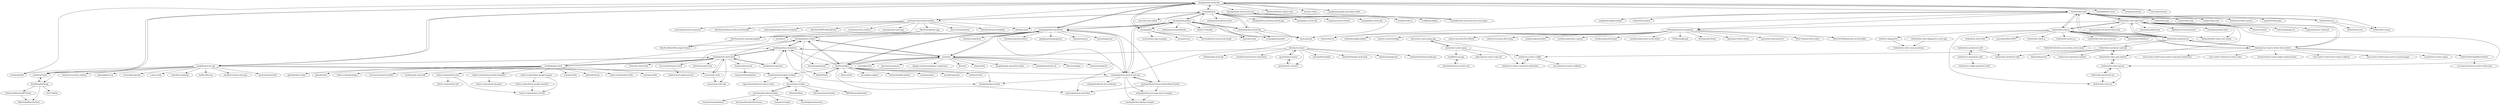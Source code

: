 digraph G {
"slackapi/node-slack-sdk" -> "slackapi/bolt-js"
"slackapi/node-slack-sdk" -> "slackapi/bolt"
"slackapi/node-slack-sdk" -> "mishk0/slack-bot-api"
"slackapi/node-slack-sdk" -> "smallwins/slack"
"slackapi/node-slack-sdk" -> "slackapi/node-slack-events-api"
"slackapi/node-slack-sdk" -> "slackapi/python-slackclient"
"slackapi/node-slack-sdk" -> "howdyai/botkit" ["e"=1]
"slackapi/node-slack-sdk" -> "firebase/firebase-admin-node" ["e"=1]
"slackapi/node-slack-sdk" -> "aws/aws-sdk-js" ["e"=1]
"slackapi/node-slack-sdk" -> "raycharius/slack-block-builder"
"slackapi/node-slack-sdk" -> "googleapis/google-api-nodejs-client" ["e"=1]
"slackapi/node-slack-sdk" -> "twilio/twilio-node"
"slackapi/node-slack-sdk" -> "slackapi/hubot-slack" ["e"=1]
"slackapi/node-slack-sdk" -> "integrations/slack" ["e"=1]
"slackapi/node-slack-sdk" -> "winstonjs/winston" ["e"=1]
"slackhq/hubot-slack" -> "slackhq/node-slack-client"
"slackhq/hubot-slack" -> "github/hubot-scripts" ["e"=1]
"slackhq/hubot-slack" -> "github/hubot" ["e"=1]
"slackhq/hubot-slack" -> "hubot-scripts/hubot-heroku-keepalive"
"slackhq/hubot-slack" -> "hubot-scripts/packages"
"slackhq/hubot-slack" -> "hubot-scripts/hubot-auth"
"slackhq/hubot-slack" -> "hubot-scripts/hubot-google-images"
"slackhq/hubot-slack" -> "stevenosloan/slack-notifier" ["e"=1]
"slackhq/hubot-slack" -> "slackhq/python-slackclient"
"slackhq/hubot-slack" -> "slackhq/node-slack-sdk"
"slackhq/hubot-slack" -> "rauchg/slackin" ["e"=1]
"slackhq/hubot-slack" -> "slackhq/python-rtmbot"
"slackhq/hubot-slack" -> "github/brubeck" ["e"=1]
"slackhq/hubot-slack" -> "hubot-scripts/hubot-trello"
"slackhq/hubot-slack" -> "etsy/opsweekly" ["e"=1]
"slackapi/python-slackclient" -> "slackapi/python-slack-events-api"
"slackapi/python-slackclient" -> "os/slacker"
"slackapi/python-slackclient" -> "lins05/slackbot"
"slackapi/python-slackclient" -> "slackapi/Slack-Python-Onboarding-Tutorial"
"slackapi/python-slackclient" -> "mattmakai/slack-starterbot"
"slackapi/python-slackclient" -> "slackapi/python-rtmbot"
"slackapi/python-slackclient" -> "slackhq/python-rtmbot"
"slackapi/python-slackclient" -> "slackapi/bolt-python"
"slackapi/python-slackclient" -> "theskumar/python-dotenv" ["e"=1]
"slackapi/python-slackclient" -> "graphql-python/graphene" ["e"=1]
"slackapi/python-slackclient" -> "slackapi/node-slack-sdk"
"slackapi/python-slackclient" -> "sdispater/poetry" ["e"=1]
"slackapi/python-slackclient" -> "burnash/gspread" ["e"=1]
"slackapi/python-slackclient" -> "boto/boto3" ["e"=1]
"slackapi/python-slackclient" -> "timothycrosley/isort" ["e"=1]
"twilio/twilio-node" -> "twilio/twilio-java"
"twilio/twilio-node" -> "sendgrid/sendgrid-nodejs" ["e"=1]
"twilio/twilio-node" -> "twilio/twilio-python" ["e"=1]
"twilio/twilio-node" -> "twilio/twilio-video.js"
"twilio/twilio-node" -> "twilio/video-quickstart-js"
"twilio/twilio-node" -> "twilio-labs/function-templates"
"twilio/twilio-node" -> "twilio/twilio-php" ["e"=1]
"twilio/twilio-node" -> "twilio/twilio-csharp" ["e"=1]
"twilio/twilio-node" -> "twilio/twilio-ruby" ["e"=1]
"twilio/twilio-node" -> "stripe/stripe-node" ["e"=1]
"twilio/twilio-node" -> "kwhinnery/twilio-express"
"twilio/twilio-node" -> "andris9/Nodemailer" ["e"=1]
"twilio/twilio-node" -> "twilio/twilio-cli"
"twilio/twilio-node" -> "slackapi/node-slack-sdk"
"twilio/twilio-node" -> "twilio/twilio-video-app-react"
"slackapi/bolt-python" -> "slackapi/python-slack-sdk"
"slackapi/bolt-python" -> "slackapi/python-slack-events-api"
"slackapi/bolt-python" -> "slackapi/bolt-js"
"slackapi/bolt-python" -> "nicklambourne/slackblocks"
"slackapi/bolt-python" -> "slackapi/python-slackclient"
"slackapi/bolt-python" -> "slack-go/slack" ["e"=1]
"slackapi/bolt-python" -> "scrapinghub/slackbot"
"slackapi/bolt-python" -> "Ambro17/slackify"
"slackapi/bolt-python" -> "slackapi/bolt"
"karan/slack-overflow" -> "IBM-Bluemix/phonebot"
"karan/slack-overflow" -> "benchmarkstudios/slackbox"
"karan/slack-overflow" -> "brandonshin/slackbot-workout"
"karan/slack-overflow" -> "wilbertliu/Mata"
"karan/slack-overflow" -> "ellisonleao/slack-howdoi"
"karan/slack-overflow" -> "slackhq/python-slackclient"
"lins05/slackbot" -> "slackapi/python-slackclient"
"lins05/slackbot" -> "os/slacker"
"lins05/slackbot" -> "slackhq/python-rtmbot"
"lins05/slackbot" -> "llimllib/limbo"
"lins05/slackbot" -> "slackhq/python-slackclient"
"lins05/slackbot" -> "slackapi/python-slack-events-api"
"lins05/slackbot" -> "mattmakai/slack-starterbot"
"lins05/slackbot" -> "errbotio/errbot" ["e"=1]
"lins05/slackbot" -> "slackapi/python-rtmbot"
"lins05/slackbot" -> "skoczen/will"
"lins05/slackbot" -> "pyconjp/pyconjpbot"
"lins05/slackbot" -> "fsalum/slackbot-python"
"lins05/slackbot" -> "brandonshin/slackbot-workout"
"lins05/slackbot" -> "awslabs/chalice" ["e"=1]
"lins05/slackbot" -> "mocobeta/janome" ["e"=1]
"os/slacker" -> "slackapi/python-slackclient"
"os/slacker" -> "lins05/slackbot"
"os/slacker" -> "slackhq/python-slackclient"
"os/slacker" -> "slackhq/python-rtmbot"
"os/slacker" -> "loisaidasam/pyslack"
"os/slacker" -> "getsentry/responses" ["e"=1]
"os/slacker" -> "django-compressor/django-compressor" ["e"=1]
"os/slacker" -> "kn/slack"
"os/slacker" -> "nlopes/slack" ["e"=1]
"os/slacker" -> "google/google-api-python-client" ["e"=1]
"os/slacker" -> "juanpabloaj/slacker-cli"
"os/slacker" -> "slackapi/python-slack-events-api"
"os/slacker" -> "Miserlou/Zappa" ["e"=1]
"os/slacker" -> "tomchristie/apistar" ["e"=1]
"os/slacker" -> "mitsuhiko/click" ["e"=1]
"slackapi/bolt" -> "slackapi/node-slack-sdk"
"slackapi/bolt" -> "seratch/slack-app-examples"
"slackapi/bolt" -> "speee/jsx-slack"
"slackapi/bolt" -> "slackapi/steno"
"slackapi/bolt" -> "decomoji/slack-reaction-decomoji"
"slackapi/python-slack-sdk" -> "slackapi/bolt-python"
"slackapi/python-slack-sdk" -> "scrapinghub/slackbot"
"slackapi/python-slack-sdk" -> "slackapi/python-slack-events-api"
"slackapi/python-slack-sdk" -> "slackapi/bolt-js"
"slackapi/python-slack-sdk" -> "slack-go/slack" ["e"=1]
"slackapi/bolt-js" -> "slackapi/node-slack-sdk"
"slackapi/bolt-js" -> "raycharius/slack-block-builder"
"slackapi/bolt-js" -> "yhatt/jsx-slack"
"slackapi/bolt-js" -> "slackapi/bolt-python"
"slackapi/bolt-js" -> "slackapi/slack-github-action" ["e"=1]
"slackapi/bolt-js" -> "speee/jsx-slack"
"slackapi/bolt-js" -> "slackapi/python-slack-sdk"
"slackapi/bolt-js" -> "slackapi/bolt-js-getting-started-app"
"slackapi/bolt-js" -> "slackapi/java-slack-sdk"
"slackapi/bolt-js" -> "supermacro/neverthrow" ["e"=1]
"slackapi/bolt-js" -> "slack-go/slack" ["e"=1]
"slackapi/bolt-js" -> "slackapi/deno-slack-sdk"
"slackapi/bolt-js" -> "octokit/octokit.js" ["e"=1]
"slackapi/bolt-js" -> "scaffdog/scaffdog"
"slackapi/bolt-js" -> "zenn-dev/zenn-editor" ["e"=1]
"twilio/twilio-video-app-ios" -> "twilio/twilio-video-app-android"
"twilio/twilio-video-app-ios" -> "twilio/video-quickstart-ios"
"twilio/twilio-video-app-ios" -> "twilio/twilio-video-ios"
"raycharius/slack-block-builder" -> "yhatt/jsx-slack"
"raycharius/slack-block-builder" -> "slackapi/bolt-js"
"raycharius/slack-block-builder" -> "MacPaw/sentry-monolog-adapter"
"raycharius/slack-block-builder" -> "raycharius/clean-redirect"
"raycharius/slack-block-builder" -> "MacPaw/together-app"
"raycharius/slack-block-builder" -> "slackapi/node-tasks-app"
"raycharius/slack-block-builder" -> "slava13/Symbolicator"
"raycharius/slack-block-builder" -> "MacPaw/browser-deeplink"
"raycharius/slack-block-builder" -> "seratch/slack-bolt-extensions"
"raycharius/slack-block-builder" -> "MacPaw/symfony-health-check-bundle"
"raycharius/slack-block-builder" -> "slack-samples/deno-starter-template"
"raycharius/slack-block-builder" -> "MacPaw/FMPFeedbackForm"
"sgratzl/slack-cleaner" -> "sgratzl/slack_cleaner2"
"sgratzl/slack-cleaner" -> "kfei/slack-cleaner"
"mishk0/slack-bot-api" -> "slackapi/node-slack-sdk"
"mishk0/slack-bot-api" -> "astoilkov/console.message" ["e"=1]
"mishk0/slack-bot-api" -> "lmammino/norrisbot"
"mishk0/slack-bot-api" -> "bradtraversy/slack_jokebot"
"mishk0/slack-bot-api" -> "slackhq/node-slack-client"
"mishk0/slack-bot-api" -> "smallwins/slack"
"mishk0/slack-bot-api" -> "howdyai/botkit" ["e"=1]
"mishk0/slack-bot-api" -> "xoxco/node-slack"
"mishk0/slack-bot-api" -> "BeepBoopHQ/slapp"
"mishk0/slack-bot-api" -> "lapwinglabs/x-ray" ["e"=1]
"mishk0/slack-bot-api" -> "brandonshin/slackbot-workout"
"mishk0/slack-bot-api" -> "rschmukler/agenda" ["e"=1]
"mishk0/slack-bot-api" -> "s-a/iron-node" ["e"=1]
"mishk0/slack-bot-api" -> "staltz/flux-challenge" ["e"=1]
"mishk0/slack-bot-api" -> "loadfive/Knwl.js" ["e"=1]
"twilio/twilio-video-app-react" -> "twilio/twilio-video.js"
"twilio/twilio-video-app-react" -> "twilio/video-quickstart-js"
"twilio/twilio-video-app-react" -> "twilio/twilio-video-app-ios"
"twilio/twilio-video-app-react" -> "twilio/twilio-video-app-android"
"twilio/twilio-video-app-react" -> "philnash/twilio-video-react-hooks"
"twilio/twilio-video-app-react" -> "blackuy/react-native-twilio-video-webrtc"
"twilio/twilio-video-app-react" -> "twilio-labs/function-templates"
"twilio/twilio-video-app-react" -> "stemmlerjs/ddd-forum" ["e"=1]
"twilio/twilio-video-app-react" -> "algolia/react-instantsearch" ["e"=1]
"twilio/twilio-video-app-react" -> "twilio/twilio-node"
"twilio/twilio-video-app-react" -> "stemmlerjs/white-label" ["e"=1]
"twilio/twilio-video-app-react" -> "Swizec/useAuth" ["e"=1]
"twilio/twilio-video-app-react" -> "twilio-labs/plugin-rtc"
"twilio/twilio-video-app-react" -> "nguymin4/react-videocall" ["e"=1]
"twilio/twilio-video-app-react" -> "ianramzy/decentralized-video-chat" ["e"=1]
"blackuy/react-native-twilio-video-webrtc" -> "react-native-webrtc/react-native-callkeep" ["e"=1]
"blackuy/react-native-twilio-video-webrtc" -> "react-native-webrtc/react-native-incall-manager" ["e"=1]
"blackuy/react-native-twilio-video-webrtc" -> "syanbo/react-native-agora" ["e"=1]
"blackuy/react-native-twilio-video-webrtc" -> "react-native-webrtc/react-native-voip-push-notification" ["e"=1]
"blackuy/react-native-twilio-video-webrtc" -> "twilio/TwilioChatJsReactNative"
"blackuy/react-native-twilio-video-webrtc" -> "twilio/video-quickstart-js"
"blackuy/react-native-twilio-video-webrtc" -> "react-native-video/react-native-video" ["e"=1]
"blackuy/react-native-twilio-video-webrtc" -> "invertase/react-native-apple-authentication" ["e"=1]
"blackuy/react-native-twilio-video-webrtc" -> "twilio/twilio-video.js"
"blackuy/react-native-twilio-video-webrtc" -> "ianlin/react-native-callkit"
"blackuy/react-native-twilio-video-webrtc" -> "twilio/twilio-video-app-react"
"brandonshin/slackbot-workout" -> "karan/slack-overflow"
"brandonshin/slackbot-workout" -> "wgpsutherland/slack-connect-4-bot" ["e"=1]
"twilio/twilio-java" -> "twilio/twilio-node"
"twilio/twilio-java" -> "twilio/starter-java"
"twilio/twilio-java" -> "twilio/twilio-csharp" ["e"=1]
"smallwins/slack" -> "slackapi/node-slack-sdk"
"smallwins/slack" -> "BeepBoopHQ/slapp"
"slackhq/slack-api-docs" -> "slackhq/python-slackclient"
"slackhq/slack-api-docs" -> "slackhq/node-slack-client"
"slackapi/python-slack-events-api" -> "slackapi/python-slackclient"
"slackapi/python-slack-events-api" -> "slackapi/python-rtmbot"
"slackapi/python-slack-events-api" -> "slackapi/python-message-menu-example"
"slackapi/python-slack-events-api" -> "slackapi/python-dialog-example"
"slackapi/python-slack-events-api" -> "slackapi/bolt-python"
"slackapi/python-slack-events-api" -> "slackapi/Slack-Python-Onboarding-Tutorial"
"slackapi/python-slack-events-api" -> "slackapi/build-this-bot-workshop"
"twilio/video-quickstart-ios" -> "twilio/twilio-video-app-ios"
"twilio/video-quickstart-ios" -> "twilio/twilio-video-ios"
"llimllib/limbo" -> "lins05/slackbot"
"BeepBoopHQ/slapp" -> "RobotsAndPencils/RPClarity"
"BeepBoopHQ/slapp" -> "RobotsAndPencils/Astro"
"BeepBoopHQ/slapp" -> "fed135/Kalm" ["e"=1]
"BeepBoopHQ/slapp" -> "smallwins/slack"
"kfei/slack-cleaner" -> "sgratzl/slack-cleaner"
"kfei/slack-cleaner" -> "sgratzl/slack_cleaner2"
"kfei/slack-cleaner" -> "os/slacker"
"kfei/slack-cleaner" -> "petergoldstein/dalli" ["e"=1]
"kfei/slack-cleaner" -> "chriseldredge/git-slack-hook"
"kfei/slack-cleaner" -> "lambtron/emojipacks" ["e"=1]
"kfei/slack-cleaner" -> "coinbase/terraform-landscape" ["e"=1]
"kfei/slack-cleaner" -> "Ullink/simple-slack-api" ["e"=1]
"kfei/slack-cleaner" -> "outsideris/slack-invite-automation" ["e"=1]
"twilio/voice-quickstart-swift" -> "twilio/voice-callkit-quickstart-swift"
"twilio/voice-quickstart-swift" -> "twilio/video-quickstart-swift"
"slackhq/python-slackclient" -> "slackhq/python-rtmbot"
"slackhq/python-slackclient" -> "os/slacker"
"slackhq/python-slackclient" -> "loisaidasam/pyslack"
"slackhq/python-slackclient" -> "slackhq/slack-api-docs"
"slackhq/python-slackclient" -> "slackhq/node-slack-client"
"twilio/TwilioChatJsReactNative" -> "ccm-innovation/react-native-twilio-chat"
"twilio-labs/function-templates" -> "twilio/twilio-cli"
"twilio-labs/function-templates" -> "twilio/flex-plugin-builder"
"twilio-labs/function-templates" -> "andrew-lovato/ChatApp"
"twilio-labs/function-templates" -> "andrew-lovato/In-Your-Words"
"twilio-labs/function-templates" -> "andrew-lovato/my-life-in-data"
"twilio-labs/function-templates" -> "noodlemonkey/Dockter"
"twilio-labs/function-templates" -> "noodlemonkey/time-capsule"
"twilio-labs/function-templates" -> "noodlemonkey/devDepot"
"twilio-labs/function-templates" -> "noodlemonkey/whos-on-the-ballot"
"twilio-labs/function-templates" -> "CSPikachu/Job-Jab"
"twilio-labs/function-templates" -> "devDepot/devDepot"
"twilio-labs/function-templates" -> "opennoise1/fellow-finder"
"twilio-labs/function-templates" -> "opennoise1/petrospective"
"twilio-labs/function-templates" -> "MLD-Team/my-life-in-data"
"twilio-labs/function-templates" -> "WhosOnTheBallot/whos-on-the-ballot"
"ianlin/react-native-callkit" -> "ianlin/react-native-voip-push-notification"
"ianlin/react-native-callkit" -> "wazo-pbx/react-native-callkeep"
"benchmarkstudios/slackbox" -> "crispymtn/crispyfi"
"benchmarkstudios/slackbox" -> "karan/slack-overflow"
"benchmarkstudios/slackbox" -> "smashingboxes/maestro"
"benchmarkstudios/slackbox" -> "rvinluan/slack-pokemon" ["e"=1]
"benchmarkstudios/slackbox" -> "benchmarkstudios/barebones"
"twilio/video-quickstart-js" -> "twilio/twilio-video.js"
"twilio/video-quickstart-js" -> "twilio/twilio-video-app-react"
"twilio/video-quickstart-js" -> "TwilioDevEd/video-access-token-server-node"
"twilio/video-quickstart-js" -> "twilio/video-quickstart-android"
"twilio/video-quickstart-js" -> "twilio/twilio-node"
"twilio/video-quickstart-js" -> "blackuy/react-native-twilio-video-webrtc"
"twilio/twilio-video-app-android" -> "twilio/twilio-video-app-ios"
"twilio/twilio-video-app-android" -> "twilio/video-quickstart-android"
"datso/react-native-pjsip" -> "datso/react-native-pjsip-app"
"datso/react-native-pjsip" -> "tariq86/rn-sip-app"
"datso/react-native-pjsip" -> "ajith-ab/react-native-voip-call" ["e"=1]
"datso/react-native-pjsip" -> "ianlin/react-native-callkit"
"twilio/video-quickstart-swift" -> "twilio/voice-quickstart-swift"
"twilio/video-quickstart-swift" -> "twilio/video-quickstart-objc"
"xoxco/node-slack" -> "clonn/slack-node-sdk"
"xoxco/node-slack" -> "slackhq/node-slack-client"
"slackapi/node-slack-interactive-messages" -> "slackapi/node-slack-events-api"
"slackhq/node-slack-client" -> "slackhq/hubot-slack"
"slackhq/node-slack-client" -> "slackhq/python-slackclient"
"slackhq/node-slack-client" -> "xoxco/node-slack"
"slackhq/node-slack-client" -> "slackhq/slack-api-docs"
"slackhq/node-slack-client" -> "clonn/slack-node-sdk"
"slackhq/node-slack-client" -> "l12s/node-slack-client"
"slackhq/node-slack-client" -> "slackhq/python-rtmbot"
"slackhq/node-slack-client" -> "silentrob/superscript" ["e"=1]
"slackhq/node-slack-client" -> "tinyspeck/hammock"
"slackhq/node-slack-client" -> "mccreath/isitup-for-slack"
"slackhq/node-slack-client" -> "mishk0/slack-bot-api"
"sgratzl/slack_cleaner2" -> "sgratzl/slack-cleaner"
"twilio/video-quickstart-android" -> "twilio/twilio-video-app-android"
"twilio/video-quickstart-android" -> "twilio/voice-quickstart-android"
"twilio/video-quickstart-android" -> "twilio/audioswitch"
"twilio/video-quickstart-android" -> "twilio/video-quickstart-objc"
"slackapi/node-slack-events-api" -> "slackapi/node-slack-interactive-messages"
"twilio/twilio-video.js" -> "twilio/video-quickstart-js"
"twilio/twilio-video.js" -> "twilio/twilio-video-app-react"
"twilio/twilio-video.js" -> "twilio/twilio-webrtc.js"
"twilio/twilio-video.js" -> "twilio/twilio-video-processors.js"
"twilio/twilio-video.js" -> "twilio/twilio-node"
"twilio/twilio-video.js" -> "twilio/rtc-diagnostics"
"twilio/twilio-video.js" -> "blackuy/react-native-twilio-video-webrtc"
"twilio/twilio-video.js" -> "kimobrian/TwilioReact"
"twilio/twilio-video.js" -> "twilio/twilio-video-ios"
"twilio/twilio-video.js" -> "philnash/twilio-video-react-hooks"
"twilio/twilio-video.js" -> "twilio/draw-with-twilio"
"twilio/twilio-video.js" -> "muaz-khan/DetectRTC" ["e"=1]
"twilio/twilio-video.js" -> "twilio/twilio-client.js"
"MacPaw/together-app" -> "MacPaw/sentry-monolog-adapter"
"MacPaw/together-app" -> "MacPaw/BehatMessengerContext"
"mccreath/isitup-for-slack" -> "codeforamerica/glossary-bot"
"slackapi/Slack-Python-Onboarding-Tutorial" -> "mattmakai/slack-starterbot"
"slackapi/Slack-Python-Onboarding-Tutorial" -> "slackapi/python-slack-events-api"
"slackapi/Slack-Python-Onboarding-Tutorial" -> "slackapi/python-message-menu-example"
"slackapi/python-message-menu-example" -> "slackapi/python-dialog-example"
"RobotsAndPencils/RPClarity" -> "RobotsAndPencils/Astro"
"slackhq/python-rtmbot" -> "slackhq/python-slackclient"
"slackhq/python-rtmbot" -> "lins05/slackbot"
"slackhq/python-rtmbot" -> "llimllib/limbo"
"slackhq/python-rtmbot" -> "os/slacker"
"hubot-scripts/hubot-auth" -> "hubot-scripts/hubot-tell"
"hubot-scripts/hubot-auth" -> "hubot-scripts/hubot-youtube"
"tinyspeck/hammock" -> "tinyspeck/SlackApiDocs"
"florindumitru/react-native-sip" -> "tariq86/rn-sip-app"
"hubot-scripts/hubot-google-images" -> "hubot-scripts/hubot-google-translate"
"hubot-scripts/hubot-google-images" -> "hubot-scripts/hubot-youtube"
"hubot-scripts/hubot-google-translate" -> "hubot-scripts/hubot-youtube"
"hubot-scripts/hubot-heroku-keepalive" -> "hubot-scripts/hubot-plusplus"
"datso/react-native-pjsip-app" -> "datso/react-native-pjsip"
"datso/react-native-pjsip-app" -> "ianlin/react-native-voip-push-notification"
"tariq86/rn-sip-app" -> "florindumitru/react-native-sip"
"ianlin/react-native-voip-push-notification" -> "ianlin/react-native-callkit"
"MacPaw/sentry-monolog-adapter" -> "MacPaw/BehatMessengerContext"
"twilio/rtc-diagnostics" -> "twilio/twilio-video-room-monitor.js"
"twilio/twilio-video-diagnostics-react-app" -> "twilio/twilio-video-room-monitor.js"
"slackapi/node-slack-sdk" ["l"="23.647,1.885"]
"slackapi/bolt-js" ["l"="23.69,1.973"]
"slackapi/bolt" ["l"="23.659,1.924"]
"mishk0/slack-bot-api" ["l"="23.721,1.782"]
"smallwins/slack" ["l"="23.656,1.823"]
"slackapi/node-slack-events-api" ["l"="23.599,1.866"]
"slackapi/python-slackclient" ["l"="23.762,1.873"]
"howdyai/botkit" ["l"="30.258,28.306"]
"firebase/firebase-admin-node" ["l"="29.096,-30.415"]
"aws/aws-sdk-js" ["l"="25.235,-34.685"]
"raycharius/slack-block-builder" ["l"="23.639,2.001"]
"googleapis/google-api-nodejs-client" ["l"="28.994,-30.46"]
"twilio/twilio-node" ["l"="23.473,1.914"]
"slackapi/hubot-slack" ["l"="30.207,28.402"]
"integrations/slack" ["l"="-6.652,-1.533"]
"winstonjs/winston" ["l"="25.266,-34.612"]
"slackhq/hubot-slack" ["l"="23.913,1.768"]
"slackhq/node-slack-client" ["l"="23.837,1.742"]
"github/hubot-scripts" ["l"="9.252,-30.426"]
"github/hubot" ["l"="9.316,-30.536"]
"hubot-scripts/hubot-heroku-keepalive" ["l"="23.97,1.813"]
"hubot-scripts/packages" ["l"="23.939,1.74"]
"hubot-scripts/hubot-auth" ["l"="23.972,1.732"]
"hubot-scripts/hubot-google-images" ["l"="23.984,1.76"]
"stevenosloan/slack-notifier" ["l"="8.623,-30.716"]
"slackhq/python-slackclient" ["l"="23.837,1.77"]
"slackhq/node-slack-sdk" ["l"="23.959,1.779"]
"rauchg/slackin" ["l"="30.279,28.457"]
"slackhq/python-rtmbot" ["l"="23.832,1.805"]
"github/brubeck" ["l"="-15.516,-4.841"]
"hubot-scripts/hubot-trello" ["l"="23.931,1.801"]
"etsy/opsweekly" ["l"="-15.609,-4.836"]
"slackapi/python-slack-events-api" ["l"="23.782,1.908"]
"os/slacker" ["l"="23.792,1.805"]
"lins05/slackbot" ["l"="23.809,1.838"]
"slackapi/Slack-Python-Onboarding-Tutorial" ["l"="23.806,1.909"]
"mattmakai/slack-starterbot" ["l"="23.817,1.881"]
"slackapi/python-rtmbot" ["l"="23.794,1.877"]
"slackapi/bolt-python" ["l"="23.741,1.936"]
"theskumar/python-dotenv" ["l"="23.01,3.897"]
"graphql-python/graphene" ["l"="22.752,3.554"]
"sdispater/poetry" ["l"="22.934,3.903"]
"burnash/gspread" ["l"="22.897,4.314"]
"boto/boto3" ["l"="-9.202,-2.648"]
"timothycrosley/isort" ["l"="22.931,3.875"]
"twilio/twilio-java" ["l"="23.499,1.944"]
"sendgrid/sendgrid-nodejs" ["l"="25.301,-34.751"]
"twilio/twilio-python" ["l"="25.585,1.177"]
"twilio/twilio-video.js" ["l"="23.398,1.952"]
"twilio/video-quickstart-js" ["l"="23.418,1.941"]
"twilio-labs/function-templates" ["l"="23.432,1.85"]
"twilio/twilio-php" ["l"="-27.865,-41.095"]
"twilio/twilio-csharp" ["l"="26.481,16.391"]
"twilio/twilio-ruby" ["l"="8.755,-30.729"]
"stripe/stripe-node" ["l"="22.588,-31.772"]
"kwhinnery/twilio-express" ["l"="23.468,1.942"]
"andris9/Nodemailer" ["l"="11.847,-32.024"]
"twilio/twilio-cli" ["l"="23.461,1.873"]
"twilio/twilio-video-app-react" ["l"="23.402,1.912"]
"slackapi/python-slack-sdk" ["l"="23.735,1.966"]
"nicklambourne/slackblocks" ["l"="23.769,1.949"]
"slack-go/slack" ["l"="-13.403,1.416"]
"scrapinghub/slackbot" ["l"="23.758,1.985"]
"Ambro17/slackify" ["l"="23.782,1.974"]
"karan/slack-overflow" ["l"="23.801,1.657"]
"IBM-Bluemix/phonebot" ["l"="23.772,1.617"]
"benchmarkstudios/slackbox" ["l"="23.813,1.591"]
"brandonshin/slackbot-workout" ["l"="23.77,1.722"]
"wilbertliu/Mata" ["l"="23.836,1.628"]
"ellisonleao/slack-howdoi" ["l"="23.801,1.628"]
"llimllib/limbo" ["l"="23.852,1.841"]
"errbotio/errbot" ["l"="30.147,28.433"]
"skoczen/will" ["l"="23.757,1.83"]
"pyconjp/pyconjpbot" ["l"="23.833,1.858"]
"fsalum/slackbot-python" ["l"="23.852,1.869"]
"awslabs/chalice" ["l"="-9.388,-2.718"]
"mocobeta/janome" ["l"="25.56,31.716"]
"loisaidasam/pyslack" ["l"="23.805,1.771"]
"getsentry/responses" ["l"="22.844,3.802"]
"django-compressor/django-compressor" ["l"="25.795,1.176"]
"kn/slack" ["l"="23.856,1.811"]
"nlopes/slack" ["l"="-13.232,1.592"]
"google/google-api-python-client" ["l"="-7.285,-0.524"]
"juanpabloaj/slacker-cli" ["l"="23.764,1.776"]
"Miserlou/Zappa" ["l"="-9.307,-2.673"]
"tomchristie/apistar" ["l"="22.785,3.997"]
"mitsuhiko/click" ["l"="22.55,3.998"]
"seratch/slack-app-examples" ["l"="23.682,1.905"]
"speee/jsx-slack" ["l"="23.654,1.961"]
"slackapi/steno" ["l"="23.689,1.932"]
"decomoji/slack-reaction-decomoji" ["l"="23.608,1.936"]
"yhatt/jsx-slack" ["l"="23.667,2.006"]
"slackapi/slack-github-action" ["l"="-6.62,-1.519"]
"slackapi/bolt-js-getting-started-app" ["l"="23.695,2.002"]
"slackapi/java-slack-sdk" ["l"="23.723,2.039"]
"supermacro/neverthrow" ["l"="29.112,-27.104"]
"slackapi/deno-slack-sdk" ["l"="23.717,2.005"]
"octokit/octokit.js" ["l"="-5.959,-2.583"]
"scaffdog/scaffdog" ["l"="23.693,2.028"]
"zenn-dev/zenn-editor" ["l"="-10.742,-23.798"]
"twilio/twilio-video-app-ios" ["l"="23.338,1.918"]
"twilio/twilio-video-app-android" ["l"="23.347,1.96"]
"twilio/video-quickstart-ios" ["l"="23.313,1.909"]
"twilio/twilio-video-ios" ["l"="23.339,1.937"]
"MacPaw/sentry-monolog-adapter" ["l"="23.618,2.039"]
"raycharius/clean-redirect" ["l"="23.648,2.021"]
"MacPaw/together-app" ["l"="23.628,2.053"]
"slackapi/node-tasks-app" ["l"="23.606,2.022"]
"slava13/Symbolicator" ["l"="23.618,2.008"]
"MacPaw/browser-deeplink" ["l"="23.618,1.989"]
"seratch/slack-bolt-extensions" ["l"="23.652,2.037"]
"MacPaw/symfony-health-check-bundle" ["l"="23.638,2.031"]
"slack-samples/deno-starter-template" ["l"="23.626,2.021"]
"MacPaw/FMPFeedbackForm" ["l"="23.602,2.001"]
"sgratzl/slack-cleaner" ["l"="23.682,1.644"]
"sgratzl/slack_cleaner2" ["l"="23.695,1.624"]
"kfei/slack-cleaner" ["l"="23.699,1.678"]
"astoilkov/console.message" ["l"="10.286,-33.718"]
"lmammino/norrisbot" ["l"="23.702,1.743"]
"bradtraversy/slack_jokebot" ["l"="23.691,1.767"]
"xoxco/node-slack" ["l"="23.797,1.736"]
"BeepBoopHQ/slapp" ["l"="23.65,1.782"]
"lapwinglabs/x-ray" ["l"="14.08,-34.259"]
"rschmukler/agenda" ["l"="11.953,-32.009"]
"s-a/iron-node" ["l"="27.904,-18.798"]
"staltz/flux-challenge" ["l"="28.688,-32.099"]
"loadfive/Knwl.js" ["l"="10.465,-33.813"]
"philnash/twilio-video-react-hooks" ["l"="23.373,1.908"]
"blackuy/react-native-twilio-video-webrtc" ["l"="23.368,1.936"]
"stemmlerjs/ddd-forum" ["l"="27.406,-35.928"]
"algolia/react-instantsearch" ["l"="-51.538,5.687"]
"stemmlerjs/white-label" ["l"="27.381,-35.907"]
"Swizec/useAuth" ["l"="25.916,-25.904"]
"twilio-labs/plugin-rtc" ["l"="23.385,1.879"]
"nguymin4/react-videocall" ["l"="-32.19,-21.606"]
"ianramzy/decentralized-video-chat" ["l"="-32.075,-21.609"]
"react-native-webrtc/react-native-callkeep" ["l"="24.804,-29.325"]
"react-native-webrtc/react-native-incall-manager" ["l"="24.831,-29.327"]
"syanbo/react-native-agora" ["l"="25.002,-29.914"]
"react-native-webrtc/react-native-voip-push-notification" ["l"="24.836,-29.269"]
"twilio/TwilioChatJsReactNative" ["l"="23.309,1.954"]
"react-native-video/react-native-video" ["l"="24.666,-29.349"]
"invertase/react-native-apple-authentication" ["l"="24.778,-29.414"]
"ianlin/react-native-callkit" ["l"="23.27,1.916"]
"wgpsutherland/slack-connect-4-bot" ["l"="27.872,-18.811"]
"twilio/starter-java" ["l"="23.505,1.972"]
"slackhq/slack-api-docs" ["l"="23.867,1.74"]
"slackapi/python-message-menu-example" ["l"="23.808,1.934"]
"slackapi/python-dialog-example" ["l"="23.828,1.93"]
"slackapi/build-this-bot-workshop" ["l"="23.82,1.957"]
"RobotsAndPencils/RPClarity" ["l"="23.628,1.755"]
"RobotsAndPencils/Astro" ["l"="23.62,1.77"]
"fed135/Kalm" ["l"="9.841,-34.084"]
"petergoldstein/dalli" ["l"="8.66,-30.766"]
"chriseldredge/git-slack-hook" ["l"="23.646,1.655"]
"lambtron/emojipacks" ["l"="-17.112,-0.696"]
"coinbase/terraform-landscape" ["l"="-8.726,-1.082"]
"Ullink/simple-slack-api" ["l"="-5.267,-45.338"]
"outsideris/slack-invite-automation" ["l"="30.285,28.553"]
"twilio/voice-quickstart-swift" ["l"="23.274,2.117"]
"twilio/voice-callkit-quickstart-swift" ["l"="23.259,2.137"]
"twilio/video-quickstart-swift" ["l"="23.29,2.096"]
"ccm-innovation/react-native-twilio-chat" ["l"="23.281,1.966"]
"twilio/flex-plugin-builder" ["l"="23.414,1.806"]
"andrew-lovato/ChatApp" ["l"="23.445,1.837"]
"andrew-lovato/In-Your-Words" ["l"="23.412,1.845"]
"andrew-lovato/my-life-in-data" ["l"="23.418,1.834"]
"noodlemonkey/Dockter" ["l"="23.434,1.829"]
"noodlemonkey/time-capsule" ["l"="23.448,1.826"]
"noodlemonkey/devDepot" ["l"="23.413,1.859"]
"noodlemonkey/whos-on-the-ballot" ["l"="23.456,1.837"]
"CSPikachu/Job-Jab" ["l"="23.424,1.823"]
"devDepot/devDepot" ["l"="23.452,1.849"]
"opennoise1/fellow-finder" ["l"="23.412,1.826"]
"opennoise1/petrospective" ["l"="23.437,1.818"]
"MLD-Team/my-life-in-data" ["l"="23.402,1.834"]
"WhosOnTheBallot/whos-on-the-ballot" ["l"="23.401,1.846"]
"ianlin/react-native-voip-push-notification" ["l"="23.244,1.922"]
"wazo-pbx/react-native-callkeep" ["l"="23.256,1.893"]
"crispymtn/crispyfi" ["l"="23.814,1.544"]
"smashingboxes/maestro" ["l"="23.842,1.561"]
"rvinluan/slack-pokemon" ["l"="-43.121,16.214"]
"benchmarkstudios/barebones" ["l"="23.794,1.563"]
"TwilioDevEd/video-access-token-server-node" ["l"="23.44,1.962"]
"twilio/video-quickstart-android" ["l"="23.35,2.005"]
"datso/react-native-pjsip" ["l"="23.215,1.902"]
"datso/react-native-pjsip-app" ["l"="23.215,1.925"]
"tariq86/rn-sip-app" ["l"="23.18,1.894"]
"ajith-ab/react-native-voip-call" ["l"="24.84,-29.242"]
"twilio/video-quickstart-objc" ["l"="23.317,2.057"]
"clonn/slack-node-sdk" ["l"="23.824,1.708"]
"slackapi/node-slack-interactive-messages" ["l"="23.575,1.855"]
"l12s/node-slack-client" ["l"="23.864,1.76"]
"silentrob/superscript" ["l"="31.237,27.49"]
"tinyspeck/hammock" ["l"="23.903,1.699"]
"mccreath/isitup-for-slack" ["l"="23.875,1.671"]
"twilio/voice-quickstart-android" ["l"="23.319,2.032"]
"twilio/audioswitch" ["l"="23.354,2.043"]
"twilio/twilio-webrtc.js" ["l"="23.424,1.978"]
"twilio/twilio-video-processors.js" ["l"="23.384,1.976"]
"twilio/rtc-diagnostics" ["l"="23.36,1.981"]
"kimobrian/TwilioReact" ["l"="23.414,1.996"]
"twilio/draw-with-twilio" ["l"="23.402,1.98"]
"muaz-khan/DetectRTC" ["l"="-28.359,12.175"]
"twilio/twilio-client.js" ["l"="23.392,1.997"]
"MacPaw/BehatMessengerContext" ["l"="23.61,2.061"]
"codeforamerica/glossary-bot" ["l"="23.899,1.637"]
"hubot-scripts/hubot-tell" ["l"="23.995,1.712"]
"hubot-scripts/hubot-youtube" ["l"="24,1.742"]
"tinyspeck/SlackApiDocs" ["l"="23.931,1.678"]
"florindumitru/react-native-sip" ["l"="23.16,1.89"]
"hubot-scripts/hubot-google-translate" ["l"="24.018,1.756"]
"hubot-scripts/hubot-plusplus" ["l"="23.999,1.827"]
"twilio/twilio-video-room-monitor.js" ["l"="23.323,1.996"]
"twilio/twilio-video-diagnostics-react-app" ["l"="23.297,2.005"]
}